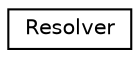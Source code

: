 digraph "Graphical Class Hierarchy"
{
  edge [fontname="Helvetica",fontsize="10",labelfontname="Helvetica",labelfontsize="10"];
  node [fontname="Helvetica",fontsize="10",shape=record];
  rankdir="LR";
  Node1 [label="Resolver",height=0.2,width=0.4,color="black", fillcolor="white", style="filled",URL="$classResolver.html"];
}
